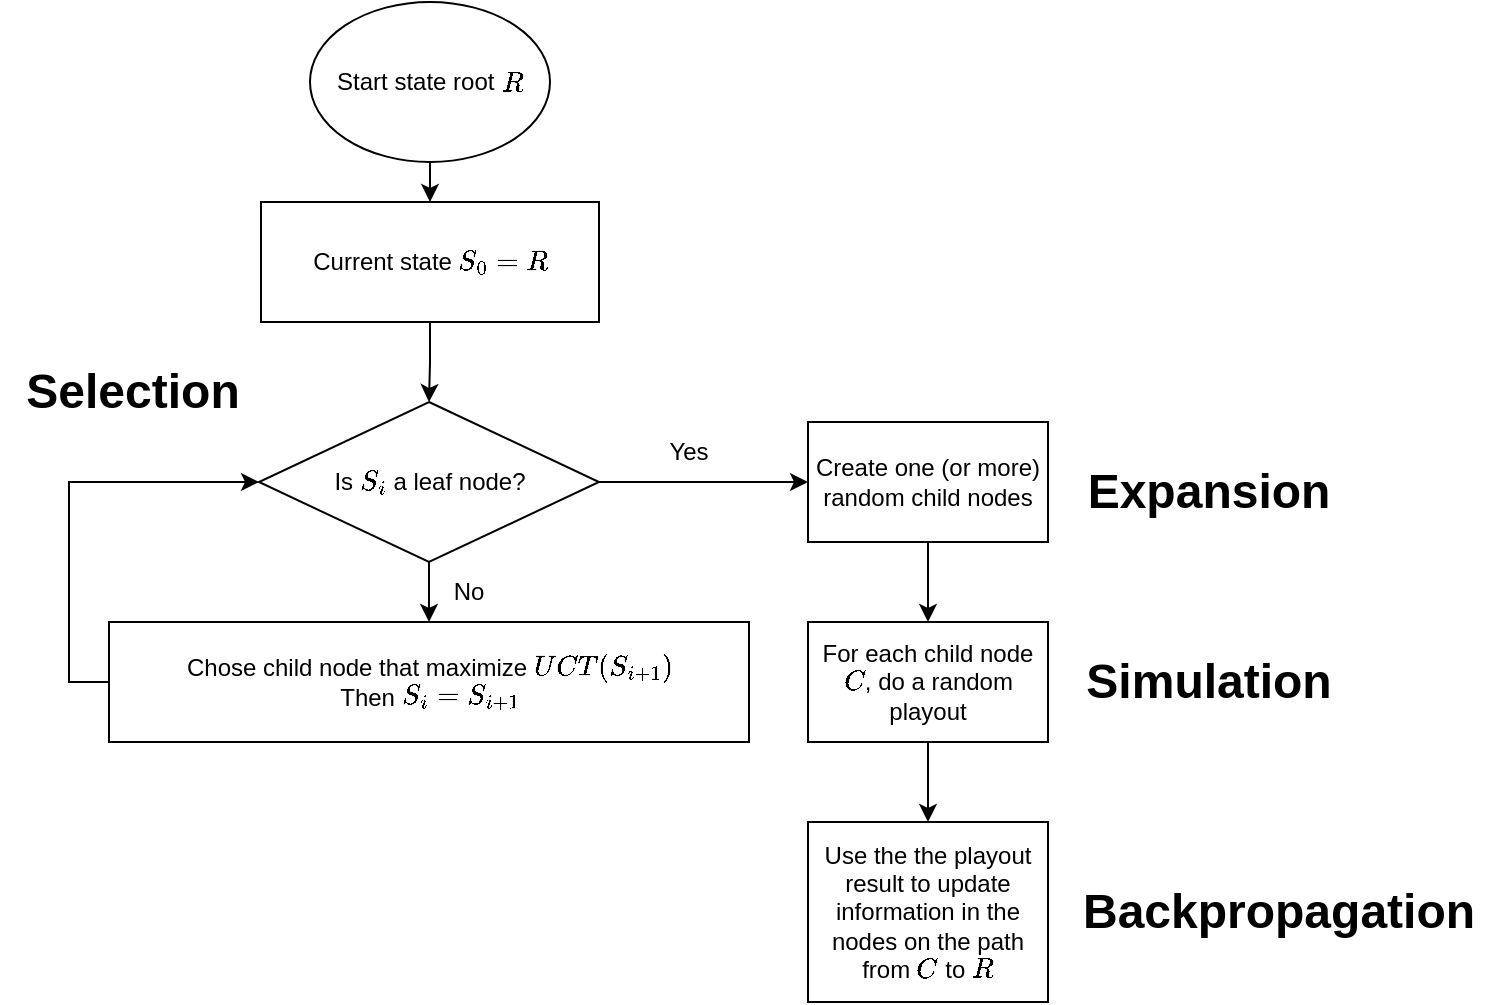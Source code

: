 <mxfile version="24.7.16">
  <diagram name="Page-1" id="FK1A2tI5eq45OYOoH38p">
    <mxGraphModel dx="917" dy="653" grid="1" gridSize="10" guides="1" tooltips="1" connect="1" arrows="1" fold="1" page="1" pageScale="1" pageWidth="827" pageHeight="1169" math="1" shadow="0">
      <root>
        <mxCell id="0" />
        <mxCell id="1" parent="0" />
        <mxCell id="7cxG4EcdiXSCPni5Fn79-4" style="edgeStyle=orthogonalEdgeStyle;rounded=0;orthogonalLoop=1;jettySize=auto;html=1;exitX=0.5;exitY=1;exitDx=0;exitDy=0;entryX=0.5;entryY=0;entryDx=0;entryDy=0;" edge="1" parent="1" source="7cxG4EcdiXSCPni5Fn79-1" target="7cxG4EcdiXSCPni5Fn79-2">
          <mxGeometry relative="1" as="geometry" />
        </mxCell>
        <mxCell id="7cxG4EcdiXSCPni5Fn79-1" value="Start state root \(R\)" style="ellipse;whiteSpace=wrap;html=1;" vertex="1" parent="1">
          <mxGeometry x="261" y="40" width="120" height="80" as="geometry" />
        </mxCell>
        <mxCell id="7cxG4EcdiXSCPni5Fn79-6" style="edgeStyle=orthogonalEdgeStyle;rounded=0;orthogonalLoop=1;jettySize=auto;html=1;exitX=0.5;exitY=1;exitDx=0;exitDy=0;entryX=0.5;entryY=0;entryDx=0;entryDy=0;" edge="1" parent="1" source="7cxG4EcdiXSCPni5Fn79-2" target="7cxG4EcdiXSCPni5Fn79-5">
          <mxGeometry relative="1" as="geometry" />
        </mxCell>
        <mxCell id="7cxG4EcdiXSCPni5Fn79-2" value="Current state \(S_{0} = R\)" style="rounded=0;whiteSpace=wrap;html=1;" vertex="1" parent="1">
          <mxGeometry x="236.5" y="140" width="169" height="60" as="geometry" />
        </mxCell>
        <mxCell id="7cxG4EcdiXSCPni5Fn79-9" style="edgeStyle=orthogonalEdgeStyle;rounded=0;orthogonalLoop=1;jettySize=auto;html=1;exitX=0.5;exitY=1;exitDx=0;exitDy=0;entryX=0.5;entryY=0;entryDx=0;entryDy=0;" edge="1" parent="1" source="7cxG4EcdiXSCPni5Fn79-5" target="7cxG4EcdiXSCPni5Fn79-7">
          <mxGeometry relative="1" as="geometry" />
        </mxCell>
        <mxCell id="7cxG4EcdiXSCPni5Fn79-11" style="edgeStyle=orthogonalEdgeStyle;rounded=0;orthogonalLoop=1;jettySize=auto;html=1;exitX=1;exitY=0.5;exitDx=0;exitDy=0;entryX=0;entryY=0.5;entryDx=0;entryDy=0;" edge="1" parent="1" source="7cxG4EcdiXSCPni5Fn79-5" target="7cxG4EcdiXSCPni5Fn79-10">
          <mxGeometry relative="1" as="geometry" />
        </mxCell>
        <mxCell id="7cxG4EcdiXSCPni5Fn79-5" value="Is \(S_{i}\) a leaf node?" style="rhombus;whiteSpace=wrap;html=1;" vertex="1" parent="1">
          <mxGeometry x="235.5" y="240" width="170" height="80" as="geometry" />
        </mxCell>
        <mxCell id="7cxG4EcdiXSCPni5Fn79-8" style="edgeStyle=orthogonalEdgeStyle;rounded=0;orthogonalLoop=1;jettySize=auto;html=1;exitX=0;exitY=0.5;exitDx=0;exitDy=0;entryX=0;entryY=0.5;entryDx=0;entryDy=0;" edge="1" parent="1" source="7cxG4EcdiXSCPni5Fn79-7" target="7cxG4EcdiXSCPni5Fn79-5">
          <mxGeometry relative="1" as="geometry" />
        </mxCell>
        <mxCell id="7cxG4EcdiXSCPni5Fn79-7" value="Chose child node that maximize \(UCT(S_{i + 1})\)&lt;div&gt;Then \(S_{i} = S_{i + 1}\)&lt;/div&gt;" style="rounded=0;whiteSpace=wrap;html=1;" vertex="1" parent="1">
          <mxGeometry x="160.5" y="350" width="320" height="60" as="geometry" />
        </mxCell>
        <mxCell id="7cxG4EcdiXSCPni5Fn79-16" style="edgeStyle=orthogonalEdgeStyle;rounded=0;orthogonalLoop=1;jettySize=auto;html=1;exitX=0.5;exitY=1;exitDx=0;exitDy=0;entryX=0.5;entryY=0;entryDx=0;entryDy=0;" edge="1" parent="1" source="7cxG4EcdiXSCPni5Fn79-10" target="7cxG4EcdiXSCPni5Fn79-15">
          <mxGeometry relative="1" as="geometry" />
        </mxCell>
        <mxCell id="7cxG4EcdiXSCPni5Fn79-10" value="Create one (or more) random child nodes" style="rounded=0;whiteSpace=wrap;html=1;" vertex="1" parent="1">
          <mxGeometry x="510" y="250" width="120" height="60" as="geometry" />
        </mxCell>
        <mxCell id="7cxG4EcdiXSCPni5Fn79-12" value="No" style="text;html=1;align=center;verticalAlign=middle;resizable=0;points=[];autosize=1;strokeColor=none;fillColor=none;" vertex="1" parent="1">
          <mxGeometry x="320" y="320" width="40" height="30" as="geometry" />
        </mxCell>
        <mxCell id="7cxG4EcdiXSCPni5Fn79-13" value="Yes" style="text;html=1;align=center;verticalAlign=middle;resizable=0;points=[];autosize=1;strokeColor=none;fillColor=none;" vertex="1" parent="1">
          <mxGeometry x="430" y="250" width="40" height="30" as="geometry" />
        </mxCell>
        <mxCell id="7cxG4EcdiXSCPni5Fn79-19" style="edgeStyle=orthogonalEdgeStyle;rounded=0;orthogonalLoop=1;jettySize=auto;html=1;exitX=0.5;exitY=1;exitDx=0;exitDy=0;entryX=0.5;entryY=0;entryDx=0;entryDy=0;" edge="1" parent="1" source="7cxG4EcdiXSCPni5Fn79-15" target="7cxG4EcdiXSCPni5Fn79-18">
          <mxGeometry relative="1" as="geometry" />
        </mxCell>
        <mxCell id="7cxG4EcdiXSCPni5Fn79-15" value="For each child node \(C\), do a random playout" style="rounded=0;whiteSpace=wrap;html=1;" vertex="1" parent="1">
          <mxGeometry x="510" y="350" width="120" height="60" as="geometry" />
        </mxCell>
        <mxCell id="7cxG4EcdiXSCPni5Fn79-18" value="Use the the playout result&amp;nbsp;to update information in the nodes on the path from \(C\) to \(R\)" style="rounded=0;whiteSpace=wrap;html=1;" vertex="1" parent="1">
          <mxGeometry x="510" y="450" width="120" height="90" as="geometry" />
        </mxCell>
        <mxCell id="7cxG4EcdiXSCPni5Fn79-21" value="&lt;h1&gt;Expansion&lt;/h1&gt;" style="text;html=1;align=center;verticalAlign=middle;resizable=0;points=[];autosize=1;strokeColor=none;fillColor=none;" vertex="1" parent="1">
          <mxGeometry x="640" y="250" width="140" height="70" as="geometry" />
        </mxCell>
        <mxCell id="7cxG4EcdiXSCPni5Fn79-22" value="&lt;h1&gt;Simulation&lt;/h1&gt;" style="text;html=1;align=center;verticalAlign=middle;resizable=0;points=[];autosize=1;strokeColor=none;fillColor=none;" vertex="1" parent="1">
          <mxGeometry x="635" y="345" width="150" height="70" as="geometry" />
        </mxCell>
        <mxCell id="7cxG4EcdiXSCPni5Fn79-23" value="&lt;h1&gt;Backpropagation&lt;br&gt;&lt;/h1&gt;" style="text;html=1;align=center;verticalAlign=middle;resizable=0;points=[];autosize=1;strokeColor=none;fillColor=none;" vertex="1" parent="1">
          <mxGeometry x="635" y="460" width="220" height="70" as="geometry" />
        </mxCell>
        <mxCell id="7cxG4EcdiXSCPni5Fn79-24" value="&lt;h1 style=&quot;text-wrap: wrap;&quot;&gt;Selection&lt;/h1&gt;" style="text;html=1;align=center;verticalAlign=middle;resizable=0;points=[];autosize=1;strokeColor=none;fillColor=none;" vertex="1" parent="1">
          <mxGeometry x="106.5" y="200" width="130" height="70" as="geometry" />
        </mxCell>
      </root>
    </mxGraphModel>
  </diagram>
</mxfile>
